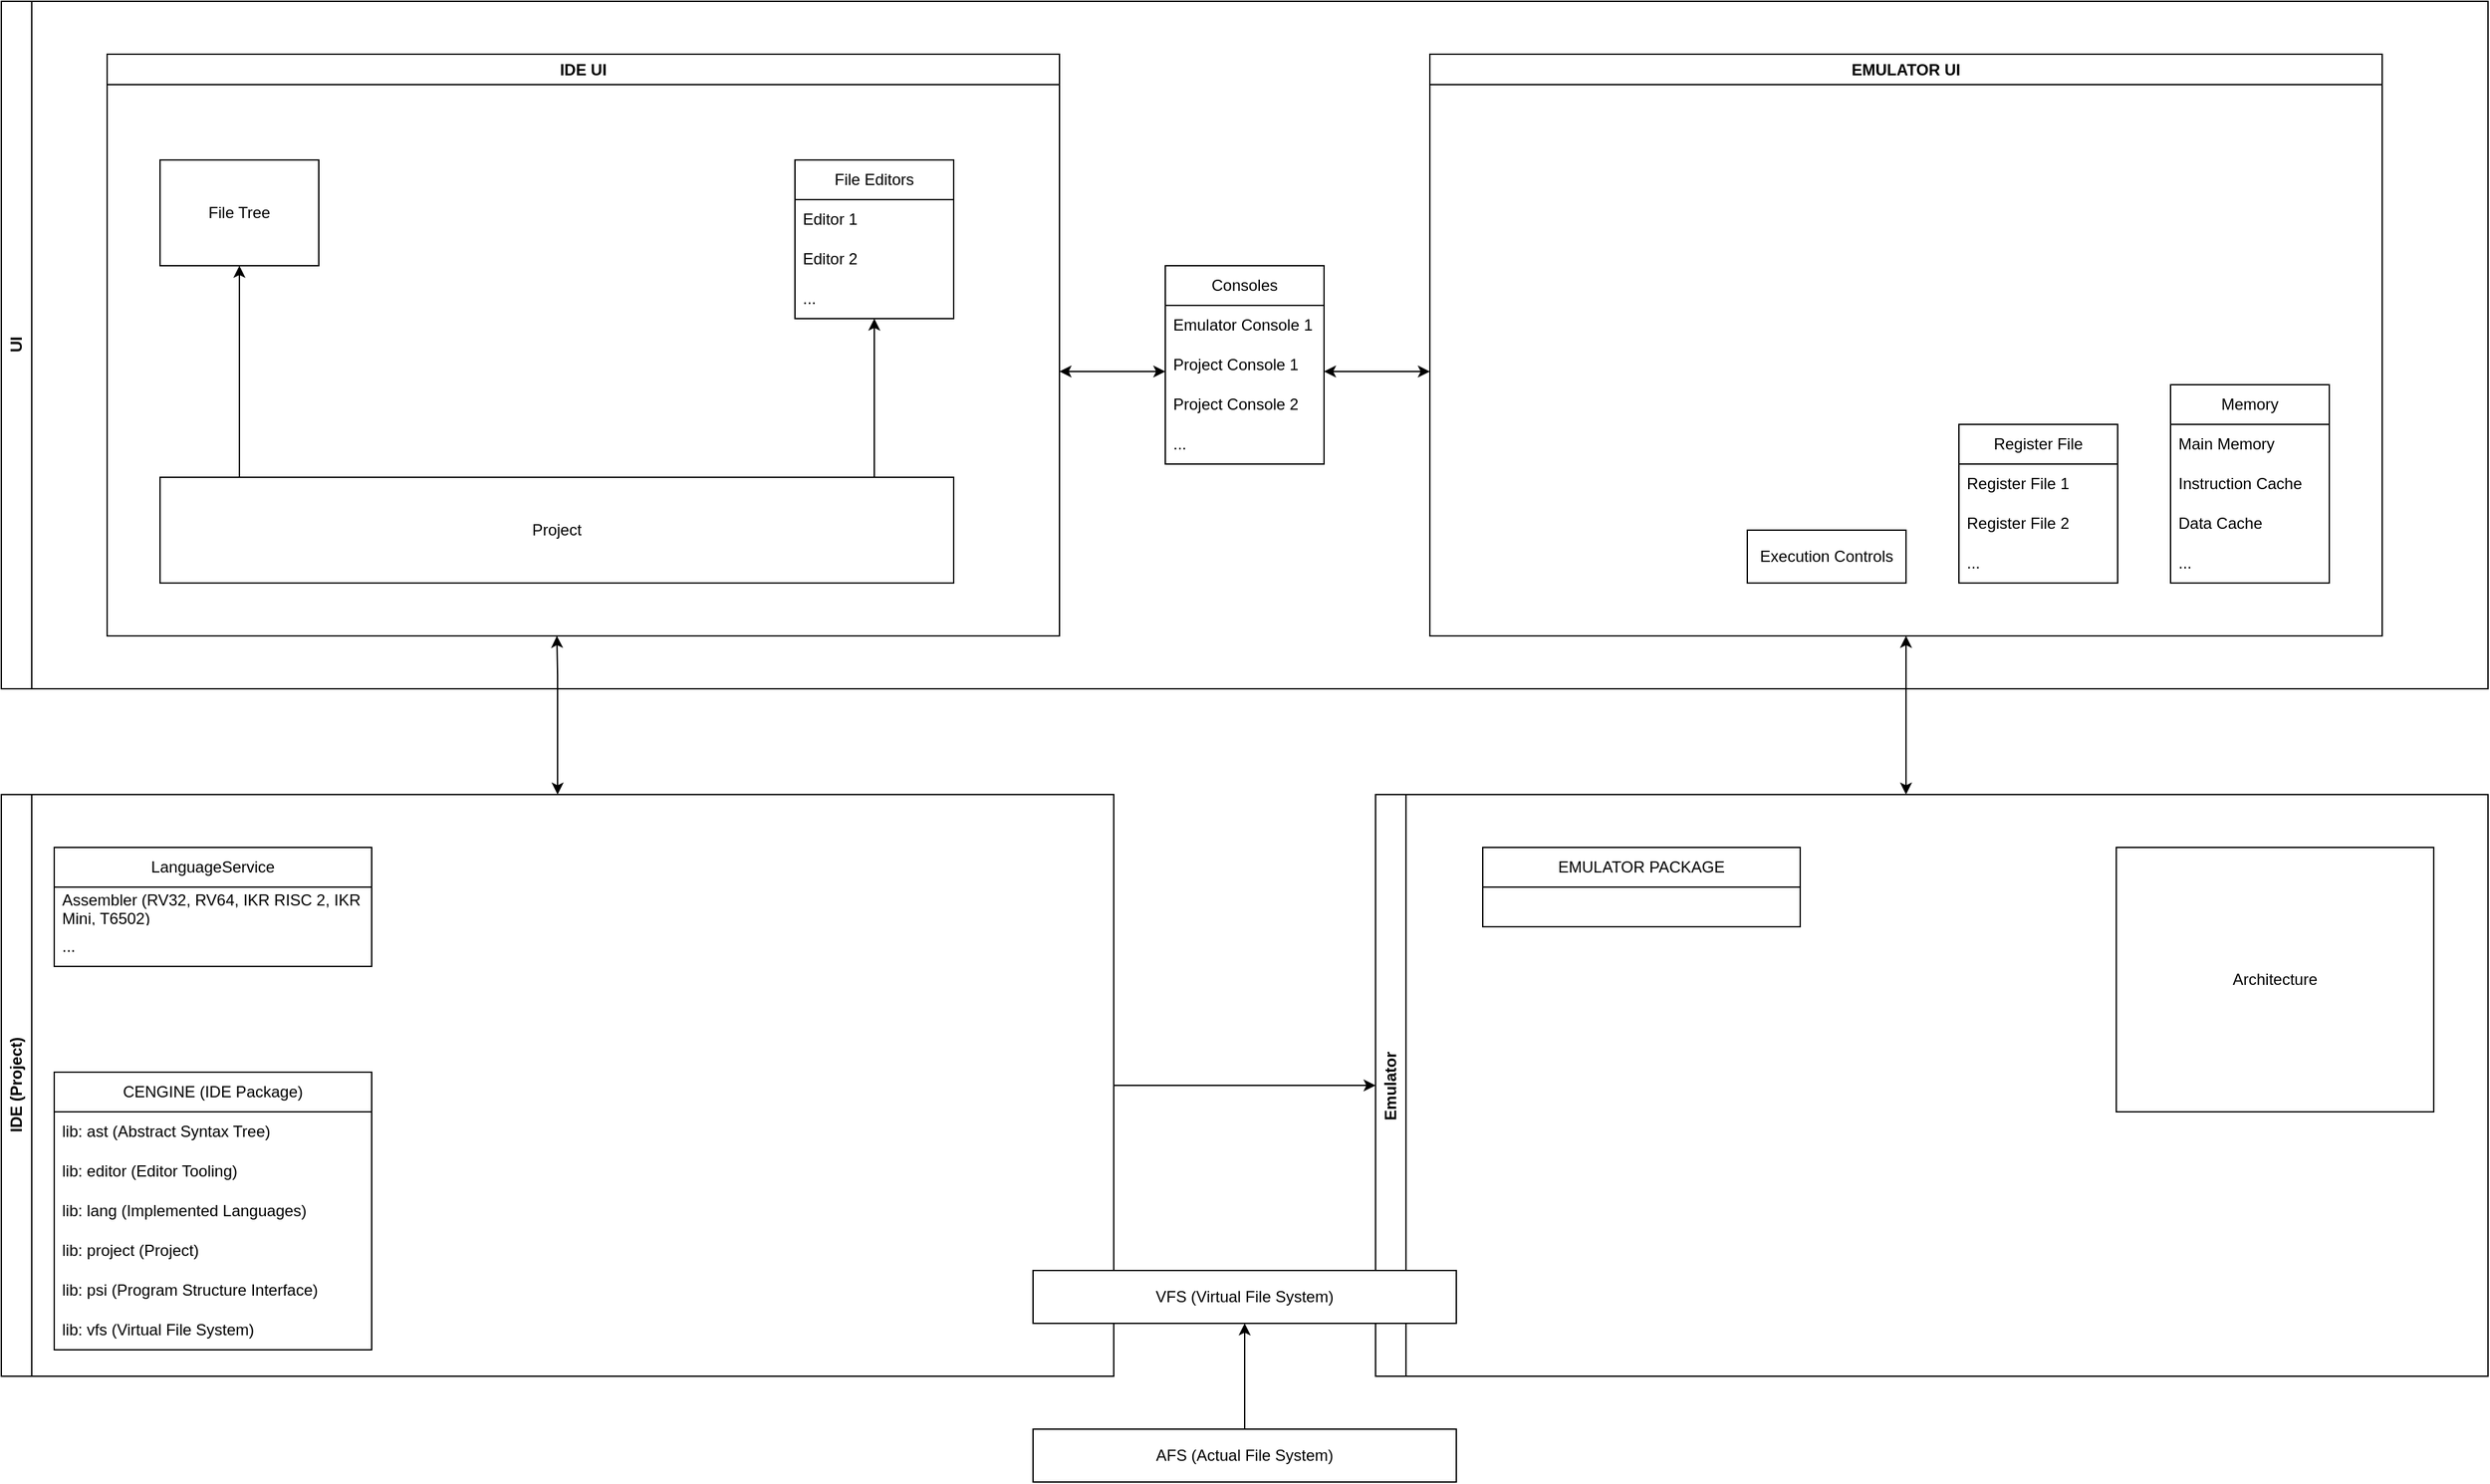 <mxfile version="22.1.22" type="embed">
  <diagram name="Seite-1" id="8udzMbejJx4fgqFfNixB">
    <mxGraphModel dx="608" dy="769" grid="1" gridSize="10" guides="1" tooltips="1" connect="1" arrows="1" fold="1" page="1" pageScale="1" pageWidth="827" pageHeight="1169" math="0" shadow="0">
      <root>
        <mxCell id="0" />
        <mxCell id="1" parent="0" />
        <mxCell id="Bn2o-F2bhLCTl_N0Lpy1-5" value="UI" style="swimlane;horizontal=0;whiteSpace=wrap;html=1;" parent="1" vertex="1">
          <mxGeometry x="40" y="40" width="1880" height="520" as="geometry" />
        </mxCell>
        <mxCell id="_CDpRcxAlrdLWrJK8iBY-21" style="edgeStyle=orthogonalEdgeStyle;rounded=0;orthogonalLoop=1;jettySize=auto;html=1;startArrow=classic;startFill=1;" parent="Bn2o-F2bhLCTl_N0Lpy1-5" source="_CDpRcxAlrdLWrJK8iBY-1" target="_CDpRcxAlrdLWrJK8iBY-9" edge="1">
          <mxGeometry relative="1" as="geometry">
            <Array as="points">
              <mxPoint x="860" y="280" />
              <mxPoint x="860" y="280" />
            </Array>
          </mxGeometry>
        </mxCell>
        <mxCell id="_CDpRcxAlrdLWrJK8iBY-1" value="IDE UI" style="swimlane;whiteSpace=wrap;html=1;" parent="Bn2o-F2bhLCTl_N0Lpy1-5" vertex="1">
          <mxGeometry x="80" y="40" width="720" height="440" as="geometry" />
        </mxCell>
        <mxCell id="_CDpRcxAlrdLWrJK8iBY-5" value="File Editors" style="swimlane;fontStyle=0;childLayout=stackLayout;horizontal=1;startSize=30;horizontalStack=0;resizeParent=1;resizeParentMax=0;resizeLast=0;collapsible=1;marginBottom=0;whiteSpace=wrap;html=1;" parent="_CDpRcxAlrdLWrJK8iBY-1" vertex="1">
          <mxGeometry x="520" y="80" width="120" height="120" as="geometry" />
        </mxCell>
        <mxCell id="_CDpRcxAlrdLWrJK8iBY-6" value="Editor 1" style="text;strokeColor=none;fillColor=none;align=left;verticalAlign=middle;spacingLeft=4;spacingRight=4;overflow=hidden;points=[[0,0.5],[1,0.5]];portConstraint=eastwest;rotatable=0;whiteSpace=wrap;html=1;" parent="_CDpRcxAlrdLWrJK8iBY-5" vertex="1">
          <mxGeometry y="30" width="120" height="30" as="geometry" />
        </mxCell>
        <mxCell id="_CDpRcxAlrdLWrJK8iBY-7" value="Editor 2" style="text;strokeColor=none;fillColor=none;align=left;verticalAlign=middle;spacingLeft=4;spacingRight=4;overflow=hidden;points=[[0,0.5],[1,0.5]];portConstraint=eastwest;rotatable=0;whiteSpace=wrap;html=1;" parent="_CDpRcxAlrdLWrJK8iBY-5" vertex="1">
          <mxGeometry y="60" width="120" height="30" as="geometry" />
        </mxCell>
        <mxCell id="_CDpRcxAlrdLWrJK8iBY-8" value="..." style="text;strokeColor=none;fillColor=none;align=left;verticalAlign=middle;spacingLeft=4;spacingRight=4;overflow=hidden;points=[[0,0.5],[1,0.5]];portConstraint=eastwest;rotatable=0;whiteSpace=wrap;html=1;" parent="_CDpRcxAlrdLWrJK8iBY-5" vertex="1">
          <mxGeometry y="90" width="120" height="30" as="geometry" />
        </mxCell>
        <mxCell id="_CDpRcxAlrdLWrJK8iBY-20" style="edgeStyle=orthogonalEdgeStyle;rounded=0;orthogonalLoop=1;jettySize=auto;html=1;" parent="_CDpRcxAlrdLWrJK8iBY-1" source="_CDpRcxAlrdLWrJK8iBY-19" target="_CDpRcxAlrdLWrJK8iBY-5" edge="1">
          <mxGeometry relative="1" as="geometry">
            <Array as="points">
              <mxPoint x="580" y="300" />
              <mxPoint x="580" y="300" />
            </Array>
          </mxGeometry>
        </mxCell>
        <mxCell id="gYpO4lGmnNWJcSIkt6j5-2" style="edgeStyle=orthogonalEdgeStyle;rounded=0;orthogonalLoop=1;jettySize=auto;html=1;" parent="_CDpRcxAlrdLWrJK8iBY-1" source="_CDpRcxAlrdLWrJK8iBY-19" target="gYpO4lGmnNWJcSIkt6j5-1" edge="1">
          <mxGeometry relative="1" as="geometry">
            <Array as="points">
              <mxPoint x="100" y="300" />
              <mxPoint x="100" y="300" />
            </Array>
          </mxGeometry>
        </mxCell>
        <mxCell id="_CDpRcxAlrdLWrJK8iBY-19" value="&lt;div&gt;Project&lt;/div&gt;" style="rounded=0;whiteSpace=wrap;html=1;" parent="_CDpRcxAlrdLWrJK8iBY-1" vertex="1">
          <mxGeometry x="40" y="320" width="600" height="80" as="geometry" />
        </mxCell>
        <mxCell id="gYpO4lGmnNWJcSIkt6j5-1" value="File Tree" style="rounded=0;whiteSpace=wrap;html=1;" parent="_CDpRcxAlrdLWrJK8iBY-1" vertex="1">
          <mxGeometry x="40" y="80" width="120" height="80" as="geometry" />
        </mxCell>
        <mxCell id="_CDpRcxAlrdLWrJK8iBY-9" value="Consoles" style="swimlane;fontStyle=0;childLayout=stackLayout;horizontal=1;startSize=30;horizontalStack=0;resizeParent=1;resizeParentMax=0;resizeLast=0;collapsible=1;marginBottom=0;whiteSpace=wrap;html=1;" parent="Bn2o-F2bhLCTl_N0Lpy1-5" vertex="1">
          <mxGeometry x="880" y="200" width="120" height="150" as="geometry" />
        </mxCell>
        <mxCell id="_CDpRcxAlrdLWrJK8iBY-10" value="Emulator Console 1" style="text;strokeColor=none;fillColor=none;align=left;verticalAlign=middle;spacingLeft=4;spacingRight=4;overflow=hidden;points=[[0,0.5],[1,0.5]];portConstraint=eastwest;rotatable=0;whiteSpace=wrap;html=1;" parent="_CDpRcxAlrdLWrJK8iBY-9" vertex="1">
          <mxGeometry y="30" width="120" height="30" as="geometry" />
        </mxCell>
        <mxCell id="_CDpRcxAlrdLWrJK8iBY-11" value="Project Console 1" style="text;strokeColor=none;fillColor=none;align=left;verticalAlign=middle;spacingLeft=4;spacingRight=4;overflow=hidden;points=[[0,0.5],[1,0.5]];portConstraint=eastwest;rotatable=0;whiteSpace=wrap;html=1;" parent="_CDpRcxAlrdLWrJK8iBY-9" vertex="1">
          <mxGeometry y="60" width="120" height="30" as="geometry" />
        </mxCell>
        <mxCell id="_CDpRcxAlrdLWrJK8iBY-12" value="Project Console 2" style="text;strokeColor=none;fillColor=none;align=left;verticalAlign=middle;spacingLeft=4;spacingRight=4;overflow=hidden;points=[[0,0.5],[1,0.5]];portConstraint=eastwest;rotatable=0;whiteSpace=wrap;html=1;" parent="_CDpRcxAlrdLWrJK8iBY-9" vertex="1">
          <mxGeometry y="90" width="120" height="30" as="geometry" />
        </mxCell>
        <mxCell id="_CDpRcxAlrdLWrJK8iBY-13" value="..." style="text;strokeColor=none;fillColor=none;align=left;verticalAlign=middle;spacingLeft=4;spacingRight=4;overflow=hidden;points=[[0,0.5],[1,0.5]];portConstraint=eastwest;rotatable=0;whiteSpace=wrap;html=1;" parent="_CDpRcxAlrdLWrJK8iBY-9" vertex="1">
          <mxGeometry y="120" width="120" height="30" as="geometry" />
        </mxCell>
        <mxCell id="_CDpRcxAlrdLWrJK8iBY-34" style="edgeStyle=orthogonalEdgeStyle;rounded=0;orthogonalLoop=1;jettySize=auto;html=1;startArrow=classic;startFill=1;" parent="Bn2o-F2bhLCTl_N0Lpy1-5" source="_CDpRcxAlrdLWrJK8iBY-22" target="_CDpRcxAlrdLWrJK8iBY-9" edge="1">
          <mxGeometry relative="1" as="geometry">
            <Array as="points">
              <mxPoint x="1030" y="280" />
              <mxPoint x="1030" y="280" />
            </Array>
          </mxGeometry>
        </mxCell>
        <mxCell id="_CDpRcxAlrdLWrJK8iBY-22" value="EMULATOR UI" style="swimlane;whiteSpace=wrap;html=1;" parent="Bn2o-F2bhLCTl_N0Lpy1-5" vertex="1">
          <mxGeometry x="1080" y="40" width="720" height="440" as="geometry" />
        </mxCell>
        <mxCell id="_CDpRcxAlrdLWrJK8iBY-24" value="Register File" style="swimlane;fontStyle=0;childLayout=stackLayout;horizontal=1;startSize=30;horizontalStack=0;resizeParent=1;resizeParentMax=0;resizeLast=0;collapsible=1;marginBottom=0;whiteSpace=wrap;html=1;" parent="_CDpRcxAlrdLWrJK8iBY-22" vertex="1">
          <mxGeometry x="400" y="280" width="120" height="120" as="geometry" />
        </mxCell>
        <mxCell id="_CDpRcxAlrdLWrJK8iBY-25" value="Register File 1" style="text;strokeColor=none;fillColor=none;align=left;verticalAlign=middle;spacingLeft=4;spacingRight=4;overflow=hidden;points=[[0,0.5],[1,0.5]];portConstraint=eastwest;rotatable=0;whiteSpace=wrap;html=1;" parent="_CDpRcxAlrdLWrJK8iBY-24" vertex="1">
          <mxGeometry y="30" width="120" height="30" as="geometry" />
        </mxCell>
        <mxCell id="_CDpRcxAlrdLWrJK8iBY-26" value="Register File 2" style="text;strokeColor=none;fillColor=none;align=left;verticalAlign=middle;spacingLeft=4;spacingRight=4;overflow=hidden;points=[[0,0.5],[1,0.5]];portConstraint=eastwest;rotatable=0;whiteSpace=wrap;html=1;" parent="_CDpRcxAlrdLWrJK8iBY-24" vertex="1">
          <mxGeometry y="60" width="120" height="30" as="geometry" />
        </mxCell>
        <mxCell id="_CDpRcxAlrdLWrJK8iBY-27" value="..." style="text;strokeColor=none;fillColor=none;align=left;verticalAlign=middle;spacingLeft=4;spacingRight=4;overflow=hidden;points=[[0,0.5],[1,0.5]];portConstraint=eastwest;rotatable=0;whiteSpace=wrap;html=1;" parent="_CDpRcxAlrdLWrJK8iBY-24" vertex="1">
          <mxGeometry y="90" width="120" height="30" as="geometry" />
        </mxCell>
        <mxCell id="_CDpRcxAlrdLWrJK8iBY-28" value="Memory" style="swimlane;fontStyle=0;childLayout=stackLayout;horizontal=1;startSize=30;horizontalStack=0;resizeParent=1;resizeParentMax=0;resizeLast=0;collapsible=1;marginBottom=0;whiteSpace=wrap;html=1;" parent="_CDpRcxAlrdLWrJK8iBY-22" vertex="1">
          <mxGeometry x="560" y="250" width="120" height="150" as="geometry" />
        </mxCell>
        <mxCell id="_CDpRcxAlrdLWrJK8iBY-29" value="Main Memory" style="text;strokeColor=none;fillColor=none;align=left;verticalAlign=middle;spacingLeft=4;spacingRight=4;overflow=hidden;points=[[0,0.5],[1,0.5]];portConstraint=eastwest;rotatable=0;whiteSpace=wrap;html=1;" parent="_CDpRcxAlrdLWrJK8iBY-28" vertex="1">
          <mxGeometry y="30" width="120" height="30" as="geometry" />
        </mxCell>
        <mxCell id="_CDpRcxAlrdLWrJK8iBY-30" value="Instruction Cache&amp;nbsp;" style="text;strokeColor=none;fillColor=none;align=left;verticalAlign=middle;spacingLeft=4;spacingRight=4;overflow=hidden;points=[[0,0.5],[1,0.5]];portConstraint=eastwest;rotatable=0;whiteSpace=wrap;html=1;" parent="_CDpRcxAlrdLWrJK8iBY-28" vertex="1">
          <mxGeometry y="60" width="120" height="30" as="geometry" />
        </mxCell>
        <mxCell id="_CDpRcxAlrdLWrJK8iBY-31" value="Data Cache" style="text;strokeColor=none;fillColor=none;align=left;verticalAlign=middle;spacingLeft=4;spacingRight=4;overflow=hidden;points=[[0,0.5],[1,0.5]];portConstraint=eastwest;rotatable=0;whiteSpace=wrap;html=1;" parent="_CDpRcxAlrdLWrJK8iBY-28" vertex="1">
          <mxGeometry y="90" width="120" height="30" as="geometry" />
        </mxCell>
        <mxCell id="_CDpRcxAlrdLWrJK8iBY-32" value="..." style="text;strokeColor=none;fillColor=none;align=left;verticalAlign=middle;spacingLeft=4;spacingRight=4;overflow=hidden;points=[[0,0.5],[1,0.5]];portConstraint=eastwest;rotatable=0;whiteSpace=wrap;html=1;" parent="_CDpRcxAlrdLWrJK8iBY-28" vertex="1">
          <mxGeometry y="120" width="120" height="30" as="geometry" />
        </mxCell>
        <mxCell id="_CDpRcxAlrdLWrJK8iBY-33" value="Execution Controls" style="rounded=0;whiteSpace=wrap;html=1;" parent="_CDpRcxAlrdLWrJK8iBY-22" vertex="1">
          <mxGeometry x="240" y="360" width="120" height="40" as="geometry" />
        </mxCell>
        <mxCell id="Bn2o-F2bhLCTl_N0Lpy1-25" style="edgeStyle=orthogonalEdgeStyle;rounded=0;orthogonalLoop=1;jettySize=auto;html=1;" parent="1" source="Bn2o-F2bhLCTl_N0Lpy1-11" target="Bn2o-F2bhLCTl_N0Lpy1-18" edge="1">
          <mxGeometry relative="1" as="geometry" />
        </mxCell>
        <mxCell id="_CDpRcxAlrdLWrJK8iBY-2" style="edgeStyle=orthogonalEdgeStyle;rounded=0;orthogonalLoop=1;jettySize=auto;html=1;startArrow=classic;startFill=1;" parent="1" source="Bn2o-F2bhLCTl_N0Lpy1-11" target="_CDpRcxAlrdLWrJK8iBY-1" edge="1">
          <mxGeometry relative="1" as="geometry">
            <Array as="points">
              <mxPoint x="460" y="550" />
              <mxPoint x="460" y="550" />
            </Array>
          </mxGeometry>
        </mxCell>
        <mxCell id="Bn2o-F2bhLCTl_N0Lpy1-11" value="IDE (Project)" style="swimlane;horizontal=0;whiteSpace=wrap;html=1;" parent="1" vertex="1">
          <mxGeometry x="40" y="640" width="841.05" height="440" as="geometry" />
        </mxCell>
        <mxCell id="Bn2o-F2bhLCTl_N0Lpy1-31" value="CENGINE (IDE Package)" style="swimlane;fontStyle=0;childLayout=stackLayout;horizontal=1;startSize=30;horizontalStack=0;resizeParent=1;resizeParentMax=0;resizeLast=0;collapsible=1;marginBottom=0;whiteSpace=wrap;html=1;" parent="Bn2o-F2bhLCTl_N0Lpy1-11" vertex="1">
          <mxGeometry x="40" y="210" width="240" height="210" as="geometry" />
        </mxCell>
        <mxCell id="Bn2o-F2bhLCTl_N0Lpy1-32" value="lib: ast (Abstract Syntax Tree)" style="text;strokeColor=none;fillColor=none;align=left;verticalAlign=middle;spacingLeft=4;spacingRight=4;overflow=hidden;points=[[0,0.5],[1,0.5]];portConstraint=eastwest;rotatable=0;whiteSpace=wrap;html=1;" parent="Bn2o-F2bhLCTl_N0Lpy1-31" vertex="1">
          <mxGeometry y="30" width="240" height="30" as="geometry" />
        </mxCell>
        <mxCell id="Bn2o-F2bhLCTl_N0Lpy1-33" value="lib: editor (Editor Tooling)" style="text;strokeColor=none;fillColor=none;align=left;verticalAlign=middle;spacingLeft=4;spacingRight=4;overflow=hidden;points=[[0,0.5],[1,0.5]];portConstraint=eastwest;rotatable=0;whiteSpace=wrap;html=1;" parent="Bn2o-F2bhLCTl_N0Lpy1-31" vertex="1">
          <mxGeometry y="60" width="240" height="30" as="geometry" />
        </mxCell>
        <mxCell id="Bn2o-F2bhLCTl_N0Lpy1-35" value="lib: lang (Implemented Languages)" style="text;strokeColor=none;fillColor=none;align=left;verticalAlign=middle;spacingLeft=4;spacingRight=4;overflow=hidden;points=[[0,0.5],[1,0.5]];portConstraint=eastwest;rotatable=0;whiteSpace=wrap;html=1;" parent="Bn2o-F2bhLCTl_N0Lpy1-31" vertex="1">
          <mxGeometry y="90" width="240" height="30" as="geometry" />
        </mxCell>
        <mxCell id="Bn2o-F2bhLCTl_N0Lpy1-37" value="lib: project (Project)" style="text;strokeColor=none;fillColor=none;align=left;verticalAlign=middle;spacingLeft=4;spacingRight=4;overflow=hidden;points=[[0,0.5],[1,0.5]];portConstraint=eastwest;rotatable=0;whiteSpace=wrap;html=1;" parent="Bn2o-F2bhLCTl_N0Lpy1-31" vertex="1">
          <mxGeometry y="120" width="240" height="30" as="geometry" />
        </mxCell>
        <mxCell id="Bn2o-F2bhLCTl_N0Lpy1-38" value="lib: psi (Program Structure Interface)" style="text;strokeColor=none;fillColor=none;align=left;verticalAlign=middle;spacingLeft=4;spacingRight=4;overflow=hidden;points=[[0,0.5],[1,0.5]];portConstraint=eastwest;rotatable=0;whiteSpace=wrap;html=1;" parent="Bn2o-F2bhLCTl_N0Lpy1-31" vertex="1">
          <mxGeometry y="150" width="240" height="30" as="geometry" />
        </mxCell>
        <mxCell id="Bn2o-F2bhLCTl_N0Lpy1-34" value="lib: vfs (Virtual File System)" style="text;strokeColor=none;fillColor=none;align=left;verticalAlign=middle;spacingLeft=4;spacingRight=4;overflow=hidden;points=[[0,0.5],[1,0.5]];portConstraint=eastwest;rotatable=0;whiteSpace=wrap;html=1;" parent="Bn2o-F2bhLCTl_N0Lpy1-31" vertex="1">
          <mxGeometry y="180" width="240" height="30" as="geometry" />
        </mxCell>
        <mxCell id="5P8qWCs-wOGuorY2N32P-6" value="LanguageService" style="swimlane;fontStyle=0;childLayout=stackLayout;horizontal=1;startSize=30;horizontalStack=0;resizeParent=1;resizeParentMax=0;resizeLast=0;collapsible=1;marginBottom=0;whiteSpace=wrap;html=1;" parent="Bn2o-F2bhLCTl_N0Lpy1-11" vertex="1">
          <mxGeometry x="40" y="40" width="240" height="90" as="geometry" />
        </mxCell>
        <mxCell id="5P8qWCs-wOGuorY2N32P-7" value="Assembler (RV32, RV64, IKR RISC 2, IKR Mini, T6502)" style="text;strokeColor=none;fillColor=none;align=left;verticalAlign=middle;spacingLeft=4;spacingRight=4;overflow=hidden;points=[[0,0.5],[1,0.5]];portConstraint=eastwest;rotatable=0;whiteSpace=wrap;html=1;" parent="5P8qWCs-wOGuorY2N32P-6" vertex="1">
          <mxGeometry y="30" width="240" height="30" as="geometry" />
        </mxCell>
        <mxCell id="5P8qWCs-wOGuorY2N32P-8" value="..." style="text;strokeColor=none;fillColor=none;align=left;verticalAlign=middle;spacingLeft=4;spacingRight=4;overflow=hidden;points=[[0,0.5],[1,0.5]];portConstraint=eastwest;rotatable=0;whiteSpace=wrap;html=1;" parent="5P8qWCs-wOGuorY2N32P-6" vertex="1">
          <mxGeometry y="60" width="240" height="30" as="geometry" />
        </mxCell>
        <mxCell id="_CDpRcxAlrdLWrJK8iBY-23" style="edgeStyle=orthogonalEdgeStyle;rounded=0;orthogonalLoop=1;jettySize=auto;html=1;startArrow=classic;startFill=1;" parent="1" source="Bn2o-F2bhLCTl_N0Lpy1-18" target="_CDpRcxAlrdLWrJK8iBY-22" edge="1">
          <mxGeometry relative="1" as="geometry">
            <Array as="points">
              <mxPoint x="1480" y="610" />
              <mxPoint x="1480" y="610" />
            </Array>
          </mxGeometry>
        </mxCell>
        <mxCell id="Bn2o-F2bhLCTl_N0Lpy1-18" value="Emulator" style="swimlane;horizontal=0;whiteSpace=wrap;html=1;" parent="1" vertex="1">
          <mxGeometry x="1078.95" y="640" width="841.05" height="440" as="geometry" />
        </mxCell>
        <mxCell id="Bn2o-F2bhLCTl_N0Lpy1-22" value="Architecture" style="rounded=0;whiteSpace=wrap;html=1;" parent="Bn2o-F2bhLCTl_N0Lpy1-18" vertex="1">
          <mxGeometry x="560" y="40" width="240" height="200" as="geometry" />
        </mxCell>
        <mxCell id="Bn2o-F2bhLCTl_N0Lpy1-40" value="EMULATOR PACKAGE" style="swimlane;fontStyle=0;childLayout=stackLayout;horizontal=1;startSize=30;horizontalStack=0;resizeParent=1;resizeParentMax=0;resizeLast=0;collapsible=1;marginBottom=0;whiteSpace=wrap;html=1;" parent="Bn2o-F2bhLCTl_N0Lpy1-18" vertex="1">
          <mxGeometry x="81.05" y="40" width="240" height="60" as="geometry" />
        </mxCell>
        <mxCell id="Bn2o-F2bhLCTl_N0Lpy1-1" value="VFS (Virtual File System)" style="rounded=0;whiteSpace=wrap;html=1;" parent="1" vertex="1">
          <mxGeometry x="820" y="1000" width="320" height="40" as="geometry" />
        </mxCell>
        <mxCell id="5P8qWCs-wOGuorY2N32P-2" style="edgeStyle=orthogonalEdgeStyle;rounded=0;orthogonalLoop=1;jettySize=auto;html=1;" parent="1" source="5P8qWCs-wOGuorY2N32P-1" target="Bn2o-F2bhLCTl_N0Lpy1-1" edge="1">
          <mxGeometry relative="1" as="geometry" />
        </mxCell>
        <mxCell id="5P8qWCs-wOGuorY2N32P-1" value="AFS (Actual File System)" style="rounded=0;whiteSpace=wrap;html=1;" parent="1" vertex="1">
          <mxGeometry x="820" y="1120" width="320" height="40" as="geometry" />
        </mxCell>
      </root>
    </mxGraphModel>
  </diagram>
</mxfile>
